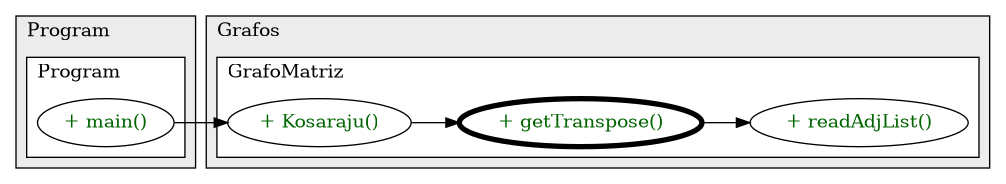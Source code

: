 @startuml

/' diagram meta data start
config=CallConfiguration;
{
  "rootMethod": "Grafos.GrafoMatriz#getTranspose()",
  "projectClassification": {
    "searchMode": "OpenProject", // OpenProject, AllProjects
    "includedProjects": "",
    "pathEndKeywords": "*.impl",
    "isClientPath": "",
    "isClientName": "",
    "isTestPath": "",
    "isTestName": "",
    "isMappingPath": "",
    "isMappingName": "",
    "isDataAccessPath": "",
    "isDataAccessName": "",
    "isDataStructurePath": "",
    "isDataStructureName": "",
    "isInterfaceStructuresPath": "",
    "isInterfaceStructuresName": "",
    "isEntryPointPath": "",
    "isEntryPointName": "",
    "treatFinalFieldsAsMandatory": false
  },
  "graphRestriction": {
    "classPackageExcludeFilter": "",
    "classPackageIncludeFilter": "",
    "classNameExcludeFilter": "",
    "classNameIncludeFilter": "",
    "methodNameExcludeFilter": "",
    "methodNameIncludeFilter": "",
    "removeByInheritance": "", // inheritance/annotation based filtering is done in a second step
    "removeByAnnotation": "",
    "removeByClassPackage": "", // cleanup the graph after inheritance/annotation based filtering is done
    "removeByClassName": "",
    "cutMappings": false,
    "cutEnum": true,
    "cutTests": true,
    "cutClient": true,
    "cutDataAccess": true,
    "cutInterfaceStructures": true,
    "cutDataStructures": true,
    "cutGetterAndSetter": true,
    "cutConstructors": true
  },
  "graphTraversal": {
    "forwardDepth": 3,
    "backwardDepth": 3,
    "classPackageExcludeFilter": "",
    "classPackageIncludeFilter": "",
    "classNameExcludeFilter": "",
    "classNameIncludeFilter": "",
    "methodNameExcludeFilter": "",
    "methodNameIncludeFilter": "",
    "hideMappings": false,
    "hideDataStructures": false,
    "hidePrivateMethods": true,
    "hideInterfaceCalls": true, // indirection: implementation -> interface (is hidden) -> implementation
    "onlyShowApplicationEntryPoints": false, // root node is included
    "useMethodCallsForStructureDiagram": "ForwardOnly" // ForwardOnly, BothDirections, No
  },
  "details": {
    "aggregation": "GroupByClass", // ByClass, GroupByClass, None
    "showMethodParametersTypes": false,
    "showMethodParametersNames": false,
    "showMethodReturnType": false,
    "showPackageLevels": 2,
    "showCallOrder": false,
    "edgeMode": "MethodsOnly", // TypesOnly, MethodsOnly, TypesAndMethods, MethodsAndDirectTypeUsage
    "showDetailedClassStructure": false
  },
  "rootClass": "Grafos.GrafoMatriz",
  "extensionCallbackMethod": "" // qualified.class.name#methodName - signature: public static String method(String)
}
diagram meta data end '/



digraph g {
    rankdir="LR"
    splines=polyline
    

'nodes 
subgraph cluster_1355265636 { 
   	label=Program
	labeljust=l
	fillcolor="#ececec"
	style=filled
   
   subgraph cluster_648730842 { 
   	label=Program
	labeljust=l
	fillcolor=white
	style=filled
   
   Program1355265636XXXmain1859653459[
	label="+ main()"
	style=filled
	fillcolor=white
	tooltip="Program

null"
	fontcolor=darkgreen
];
} 
} 

subgraph cluster_2140942420 { 
   	label=Grafos
	labeljust=l
	fillcolor="#ececec"
	style=filled
   
   subgraph cluster_1246503432 { 
   	label=GrafoMatriz
	labeljust=l
	fillcolor=white
	style=filled
   
   GrafoMatriz2140942420XXXKosaraju0[
	label="+ Kosaraju()"
	style=filled
	fillcolor=white
	tooltip="GrafoMatriz

null"
	fontcolor=darkgreen
];

GrafoMatriz2140942420XXXgetTranspose0[
	label="+ getTranspose()"
	style=filled
	fillcolor=white
	tooltip="GrafoMatriz

null"
	penwidth=4
	fontcolor=darkgreen
];

GrafoMatriz2140942420XXXreadAdjList832186646[
	label="+ readAdjList()"
	style=filled
	fillcolor=white
	tooltip="GrafoMatriz

null"
	fontcolor=darkgreen
];
} 
} 

'edges    
GrafoMatriz2140942420XXXKosaraju0 -> GrafoMatriz2140942420XXXgetTranspose0;
GrafoMatriz2140942420XXXgetTranspose0 -> GrafoMatriz2140942420XXXreadAdjList832186646;
Program1355265636XXXmain1859653459 -> GrafoMatriz2140942420XXXKosaraju0;
    
}
@enduml